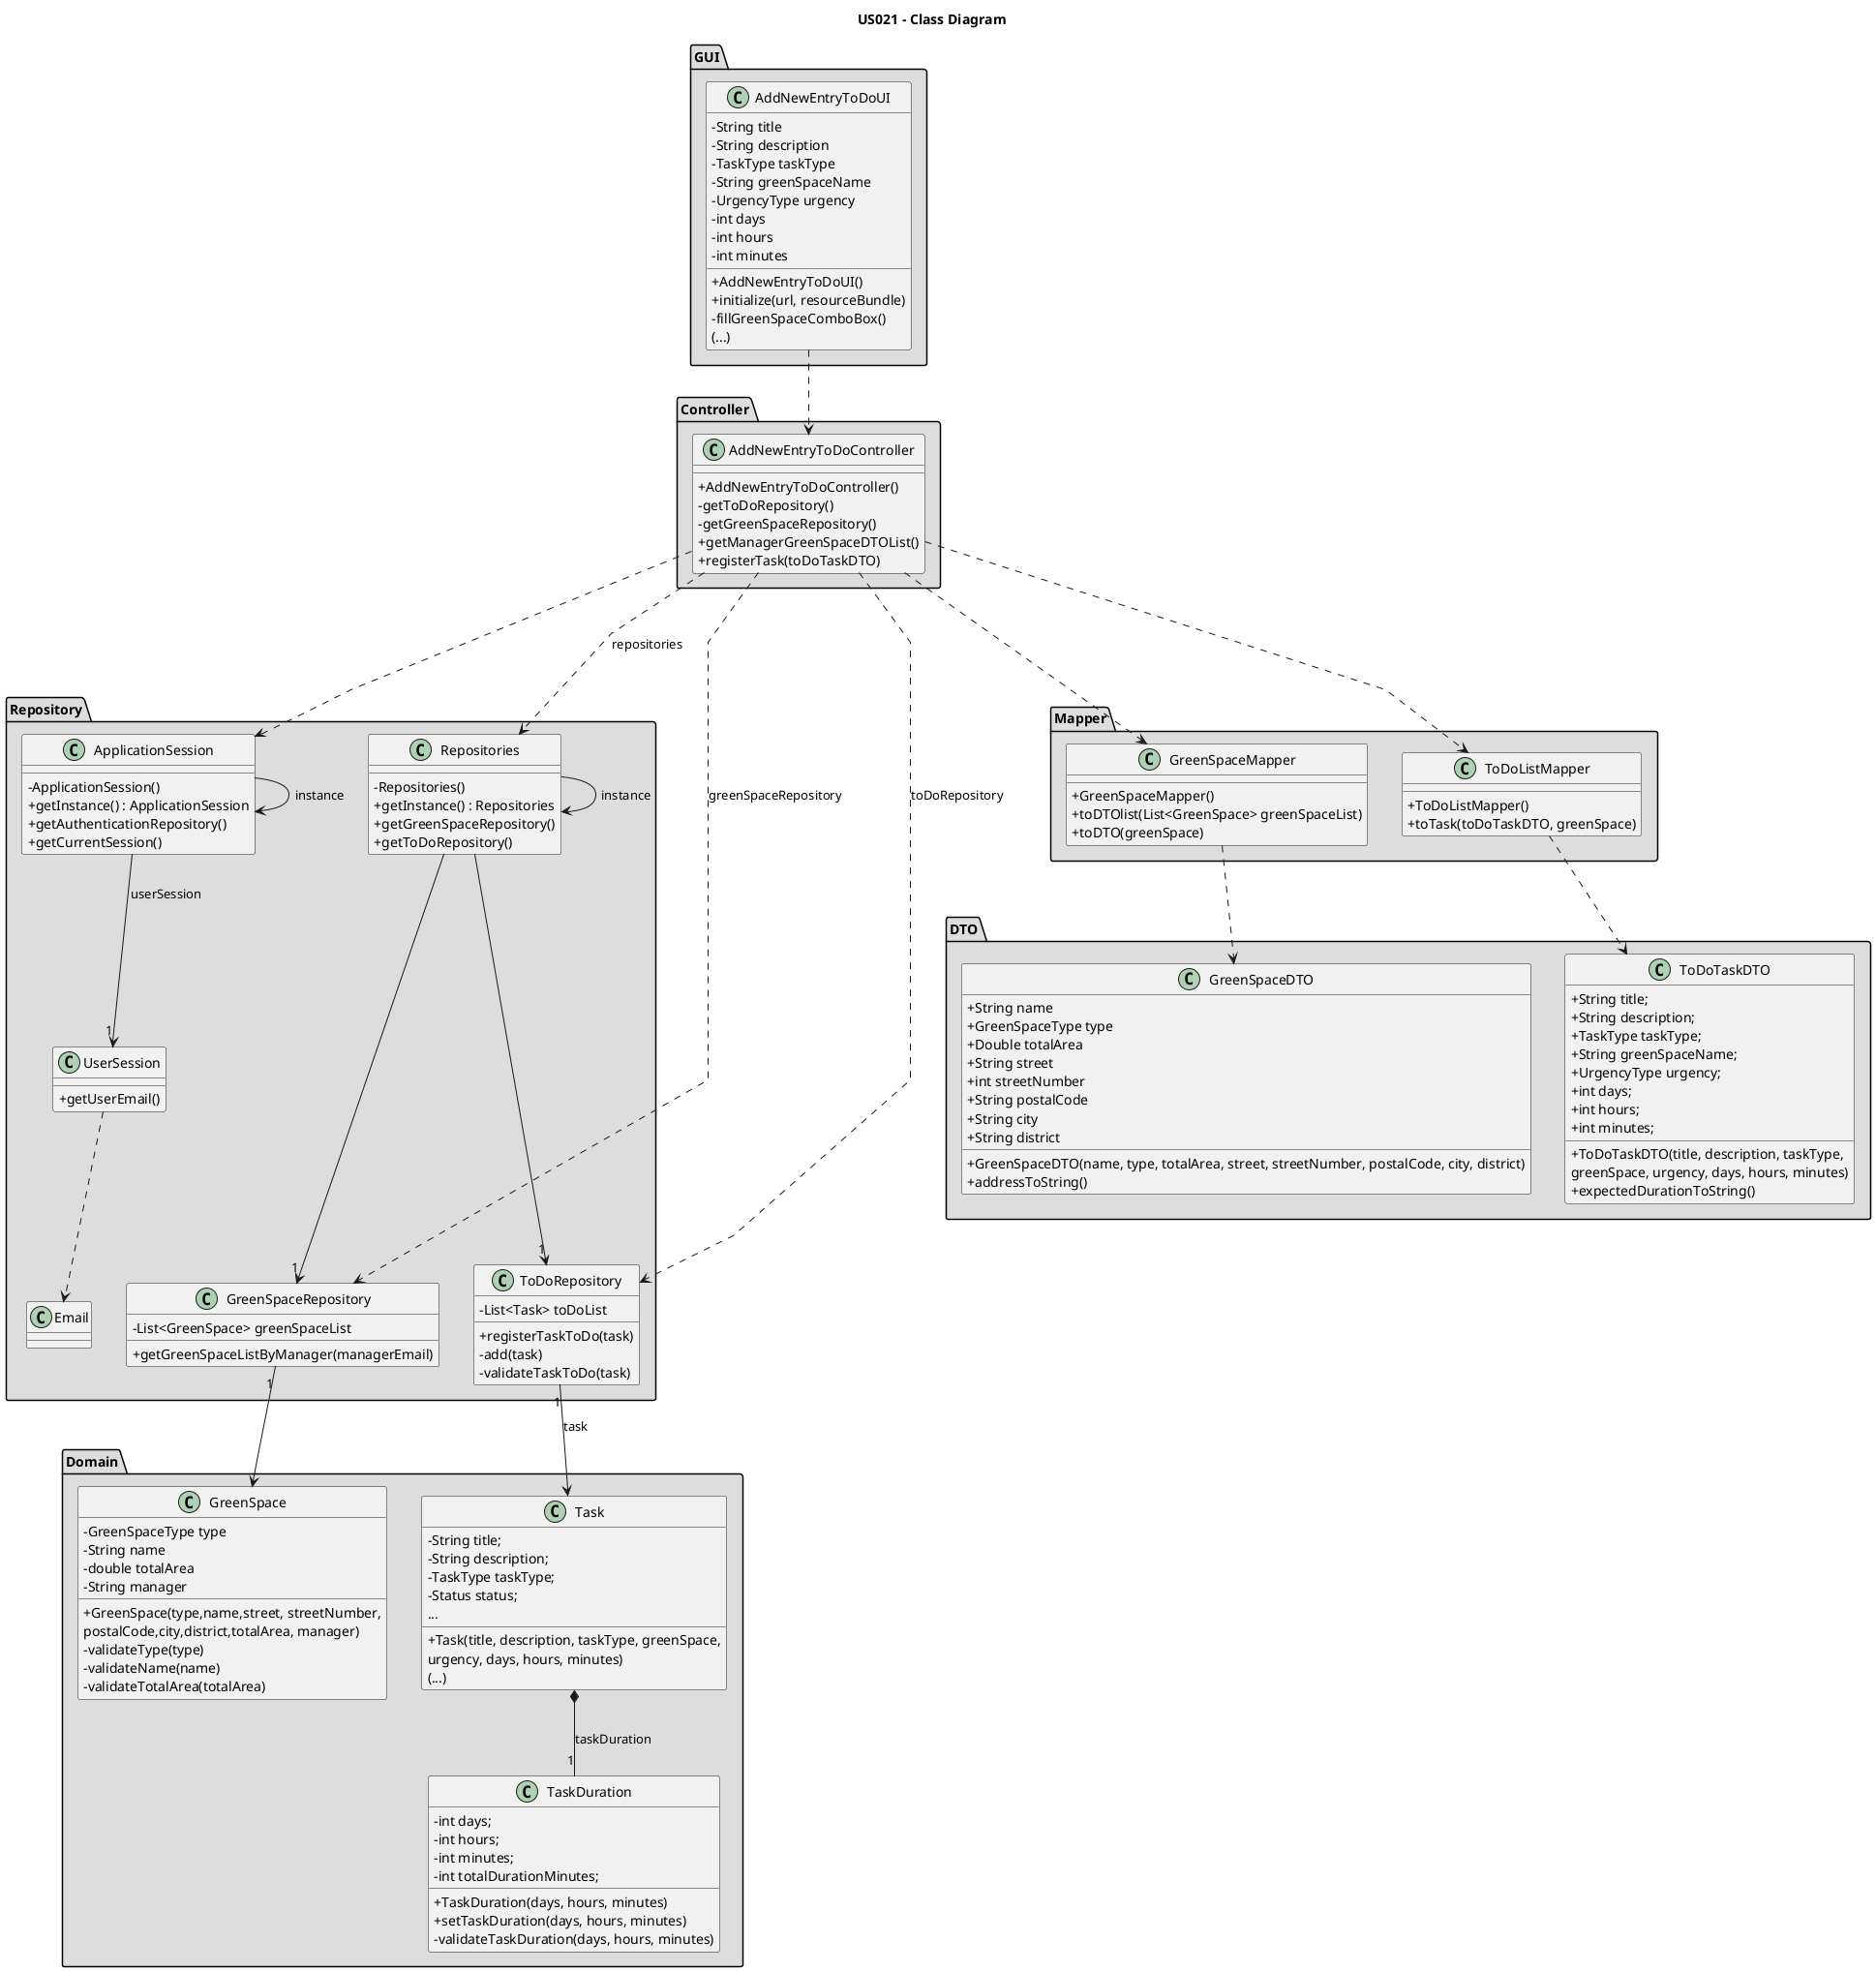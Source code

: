 @startuml
'skinparam monochrome true
skinparam packageStyle rectangle
skinparam shadowing false
skinparam linetype polyline
'skinparam linetype orto

skinparam classAttributeIconSize 0
title US021 - Class Diagram

package GUI <<Folder>> #DDDDDD {

class AddNewEntryToDoUI {
    - String title
    - String description
    - TaskType taskType
    - String greenSpaceName
    - UrgencyType urgency
    - int days
    - int hours
    - int minutes

    +AddNewEntryToDoUI()
    + initialize(url, resourceBundle)
    - fillGreenSpaceComboBox()
    (...)
}
}

package Controller <<Folder>> #DDDDDD {
class AddNewEntryToDoController {

    + AddNewEntryToDoController()
    - getToDoRepository()
    - getGreenSpaceRepository()
    + getManagerGreenSpaceDTOList()
    + registerTask(toDoTaskDTO)
    }
}

'package Domain <<Folder>> #AAAAAA{
package Repository <<Folder>> #DDDDDD {
class GreenSpaceRepository{
    - List<GreenSpace> greenSpaceList

    + getGreenSpaceListByManager(managerEmail)
}

class ToDoRepository{
    - List<Task> toDoList

    + registerTaskToDo(task)
    - add(task)
    - validateTaskToDo(task)
}

class Repositories {
    - Repositories()
    + getInstance() : Repositories
    + getGreenSpaceRepository()
    + getToDoRepository()
}

class ApplicationSession{
    - ApplicationSession()
    + getInstance() : ApplicationSession
    + getAuthenticationRepository()
    + getCurrentSession()

}

class UserSession{
    + getUserEmail()

}

class Email{

}

}


package Domain <<Folder>> #DDDDDD {
class GreenSpace {
    - GreenSpaceType type
    - String name
    - double totalArea
    - String manager
    + GreenSpace(type,name,street, streetNumber,\npostalCode,city,district,totalArea, manager)
    - validateType(type)
    - validateName(name)
    - validateTotalArea(totalArea)
}

class Task {
    - String title;
    - String description;
    - TaskType taskType;
    - Status status;
    ...

    + Task(title, description, taskType, greenSpace,\nurgency, days, hours, minutes)
    (...)
}

class TaskDuration {
    - int days;
    - int hours;
    - int minutes;
    - int totalDurationMinutes;

    + TaskDuration(days, hours, minutes)
    + setTaskDuration(days, hours, minutes)
    - validateTaskDuration(days, hours, minutes)
}

'}
}


package Mapper <<Folder>> #DDDDDD {
class GreenSpaceMapper{
    + GreenSpaceMapper()
    + toDTOlist(List<GreenSpace> greenSpaceList)
    + toDTO(greenSpace)
}

class ToDoListMapper{
    + ToDoListMapper()
    + toTask(toDoTaskDTO, greenSpace)
}
}

package DTO <<Folder>> #DDDDDD {
class GreenSpaceDTO{
    + String name
    + GreenSpaceType type
    + Double totalArea
    + String street
    + int streetNumber
    + String postalCode
    + String city
    + String district

    + GreenSpaceDTO(name, type, totalArea, street, streetNumber, postalCode, city, district)
    + addressToString()
}

class ToDoTaskDTO{
    + String title;
    + String description;
    + TaskType taskType;
    + String greenSpaceName;
    + UrgencyType urgency;
    + int days;
    + int hours;
    + int minutes;

    + ToDoTaskDTO(title, description, taskType,\ngreenSpace, urgency, days, hours, minutes)
    + expectedDurationToString()
    }
}

AddNewEntryToDoUI .down.> AddNewEntryToDoController
AddNewEntryToDoController ...> Repositories : repositories
AddNewEntryToDoController ..> GreenSpaceRepository : greenSpaceRepository
AddNewEntryToDoController ..> ToDoRepository : toDoRepository
AddNewEntryToDoController ...> ApplicationSession
Repositories -> Repositories : instance
Repositories ---> "1" GreenSpaceRepository
Repositories ---> "1" ToDoRepository
ApplicationSession -> ApplicationSession : instance
ApplicationSession -down-> "1" UserSession : userSession
UserSession ..> Email
GreenSpaceRepository "1" -> GreenSpace
ToDoRepository "1" -down-> Task : task
Task *--"1" TaskDuration : taskDuration
AddNewEntryToDoController ..> GreenSpaceMapper
AddNewEntryToDoController ...> ToDoListMapper
GreenSpaceMapper ..> GreenSpaceDTO
ToDoListMapper ..> ToDoTaskDTO


@enduml